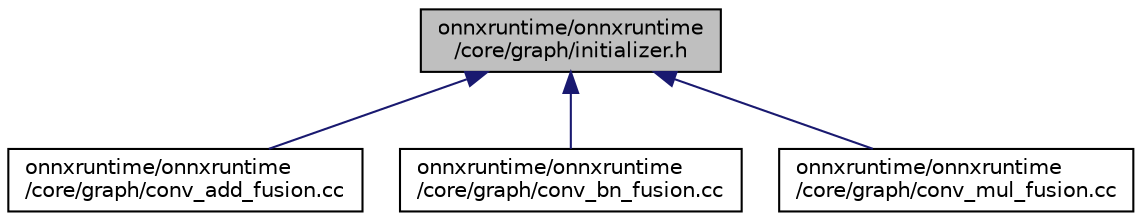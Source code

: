 digraph "onnxruntime/onnxruntime/core/graph/initializer.h"
{
  edge [fontname="Helvetica",fontsize="10",labelfontname="Helvetica",labelfontsize="10"];
  node [fontname="Helvetica",fontsize="10",shape=record];
  Node25 [label="onnxruntime/onnxruntime\l/core/graph/initializer.h",height=0.2,width=0.4,color="black", fillcolor="grey75", style="filled", fontcolor="black"];
  Node25 -> Node26 [dir="back",color="midnightblue",fontsize="10",style="solid"];
  Node26 [label="onnxruntime/onnxruntime\l/core/graph/conv_add_fusion.cc",height=0.2,width=0.4,color="black", fillcolor="white", style="filled",URL="$conv__add__fusion_8cc.html"];
  Node25 -> Node27 [dir="back",color="midnightblue",fontsize="10",style="solid"];
  Node27 [label="onnxruntime/onnxruntime\l/core/graph/conv_bn_fusion.cc",height=0.2,width=0.4,color="black", fillcolor="white", style="filled",URL="$conv__bn__fusion_8cc.html"];
  Node25 -> Node28 [dir="back",color="midnightblue",fontsize="10",style="solid"];
  Node28 [label="onnxruntime/onnxruntime\l/core/graph/conv_mul_fusion.cc",height=0.2,width=0.4,color="black", fillcolor="white", style="filled",URL="$conv__mul__fusion_8cc.html"];
}
